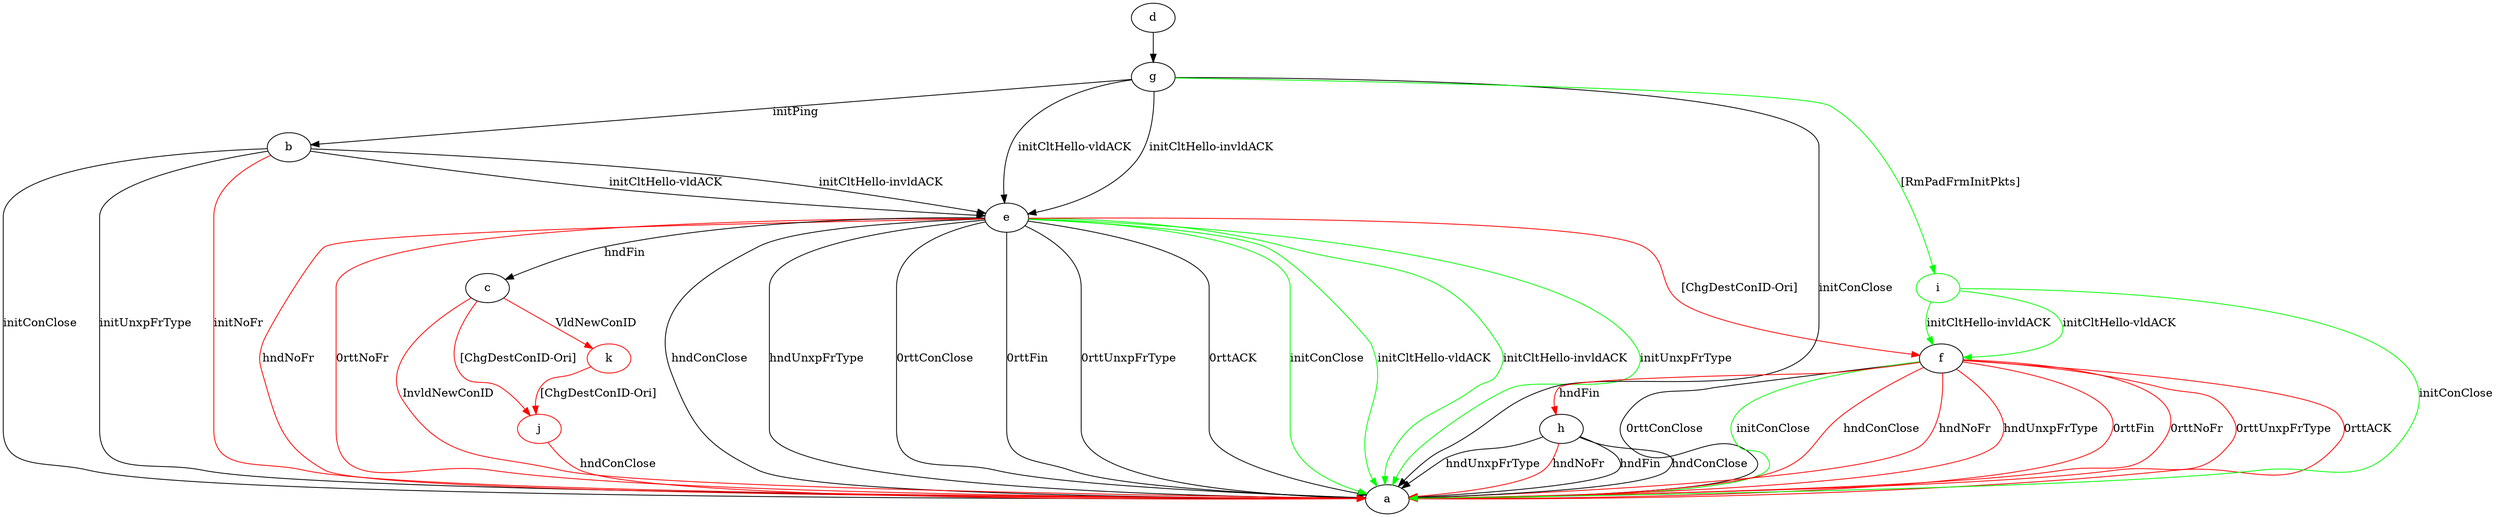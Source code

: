 digraph "" {
	b -> a	[key=0,
		label="initConClose "];
	b -> a	[key=1,
		label="initUnxpFrType "];
	b -> a	[key=2,
		color=red,
		label="initNoFr "];
	b -> e	[key=0,
		label="initCltHello-vldACK "];
	b -> e	[key=1,
		label="initCltHello-invldACK "];
	c -> a	[key=0,
		color=red,
		label="InvldNewConID "];
	j	[color=red];
	c -> j	[key=0,
		color=red,
		label="[ChgDestConID-Ori] "];
	k	[color=red];
	c -> k	[key=0,
		color=red,
		label="VldNewConID "];
	d -> g	[key=0];
	e -> a	[key=0,
		label="hndConClose "];
	e -> a	[key=1,
		label="hndUnxpFrType "];
	e -> a	[key=2,
		label="0rttConClose "];
	e -> a	[key=3,
		label="0rttFin "];
	e -> a	[key=4,
		label="0rttUnxpFrType "];
	e -> a	[key=5,
		label="0rttACK "];
	e -> a	[key=6,
		color=green,
		label="initConClose "];
	e -> a	[key=7,
		color=green,
		label="initCltHello-vldACK "];
	e -> a	[key=8,
		color=green,
		label="initCltHello-invldACK "];
	e -> a	[key=9,
		color=green,
		label="initUnxpFrType "];
	e -> a	[key=10,
		color=red,
		label="hndNoFr "];
	e -> a	[key=11,
		color=red,
		label="0rttNoFr "];
	e -> c	[key=0,
		label="hndFin "];
	e -> f	[key=0,
		color=red,
		label="[ChgDestConID-Ori] "];
	f -> a	[key=0,
		label="0rttConClose "];
	f -> a	[key=1,
		color=green,
		label="initConClose "];
	f -> a	[key=2,
		color=red,
		label="hndConClose "];
	f -> a	[key=3,
		color=red,
		label="hndNoFr "];
	f -> a	[key=4,
		color=red,
		label="hndUnxpFrType "];
	f -> a	[key=5,
		color=red,
		label="0rttFin "];
	f -> a	[key=6,
		color=red,
		label="0rttNoFr "];
	f -> a	[key=7,
		color=red,
		label="0rttUnxpFrType "];
	f -> a	[key=8,
		color=red,
		label="0rttACK "];
	f -> h	[key=0,
		color=red,
		label="hndFin "];
	g -> a	[key=0,
		label="initConClose "];
	g -> b	[key=0,
		label="initPing "];
	g -> e	[key=0,
		label="initCltHello-vldACK "];
	g -> e	[key=1,
		label="initCltHello-invldACK "];
	i	[color=green];
	g -> i	[key=0,
		color=green,
		label="[RmPadFrmInitPkts] "];
	h -> a	[key=0,
		label="hndFin "];
	h -> a	[key=1,
		label="hndConClose "];
	h -> a	[key=2,
		label="hndUnxpFrType "];
	h -> a	[key=3,
		color=red,
		label="hndNoFr "];
	i -> a	[key=0,
		color=green,
		label="initConClose "];
	i -> f	[key=0,
		color=green,
		label="initCltHello-vldACK "];
	i -> f	[key=1,
		color=green,
		label="initCltHello-invldACK "];
	j -> a	[key=0,
		color=red,
		label="hndConClose "];
	k -> j	[key=0,
		color=red,
		label="[ChgDestConID-Ori] "];
}
